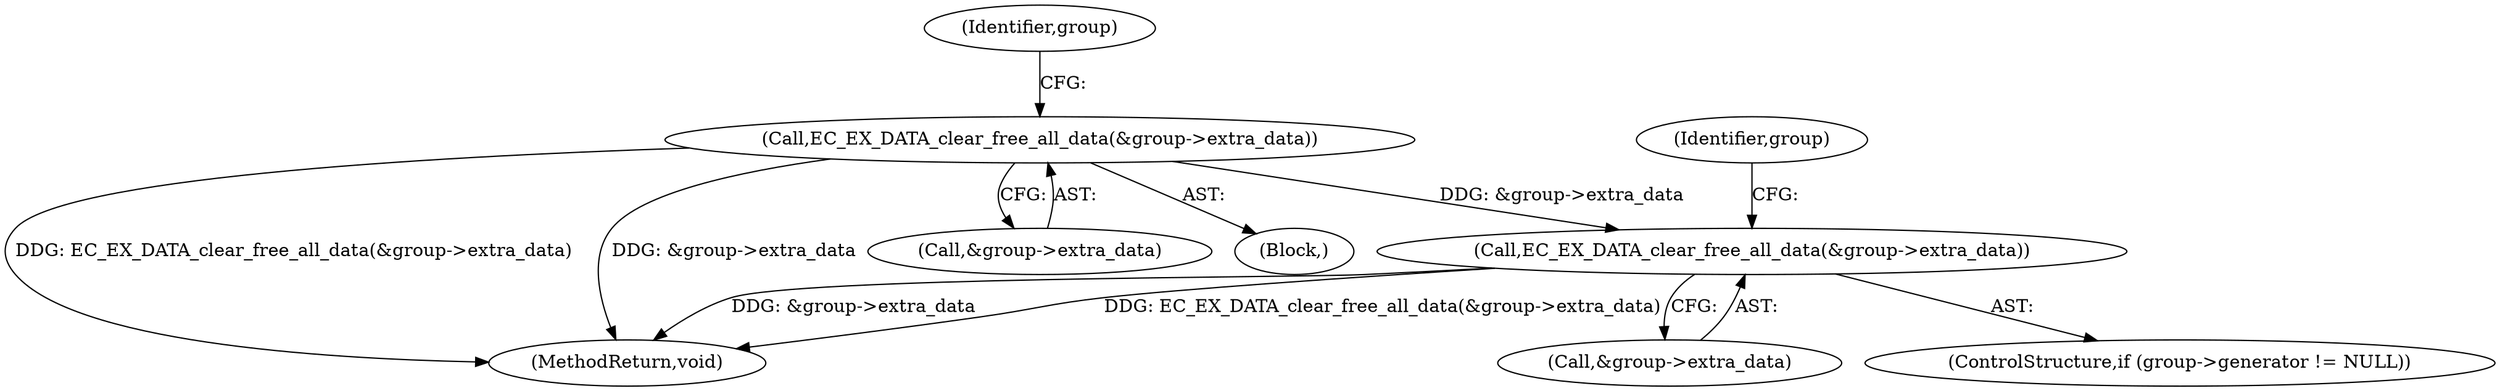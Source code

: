 digraph "0_openssl_8aed2a7548362e88e84a7feb795a3a97e8395008@API" {
"1000139" [label="(Call,EC_EX_DATA_clear_free_all_data(&group->extra_data))"];
"1000128" [label="(Call,EC_EX_DATA_clear_free_all_data(&group->extra_data))"];
"1000133" [label="(ControlStructure,if (group->generator != NULL))"];
"1000139" [label="(Call,EC_EX_DATA_clear_free_all_data(&group->extra_data))"];
"1000174" [label="(MethodReturn,void)"];
"1000129" [label="(Call,&group->extra_data)"];
"1000136" [label="(Identifier,group)"];
"1000146" [label="(Identifier,group)"];
"1000140" [label="(Call,&group->extra_data)"];
"1000128" [label="(Call,EC_EX_DATA_clear_free_all_data(&group->extra_data))"];
"1000102" [label="(Block,)"];
"1000139" -> "1000133"  [label="AST: "];
"1000139" -> "1000140"  [label="CFG: "];
"1000140" -> "1000139"  [label="AST: "];
"1000146" -> "1000139"  [label="CFG: "];
"1000139" -> "1000174"  [label="DDG: EC_EX_DATA_clear_free_all_data(&group->extra_data)"];
"1000139" -> "1000174"  [label="DDG: &group->extra_data"];
"1000128" -> "1000139"  [label="DDG: &group->extra_data"];
"1000128" -> "1000102"  [label="AST: "];
"1000128" -> "1000129"  [label="CFG: "];
"1000129" -> "1000128"  [label="AST: "];
"1000136" -> "1000128"  [label="CFG: "];
"1000128" -> "1000174"  [label="DDG: EC_EX_DATA_clear_free_all_data(&group->extra_data)"];
"1000128" -> "1000174"  [label="DDG: &group->extra_data"];
}
